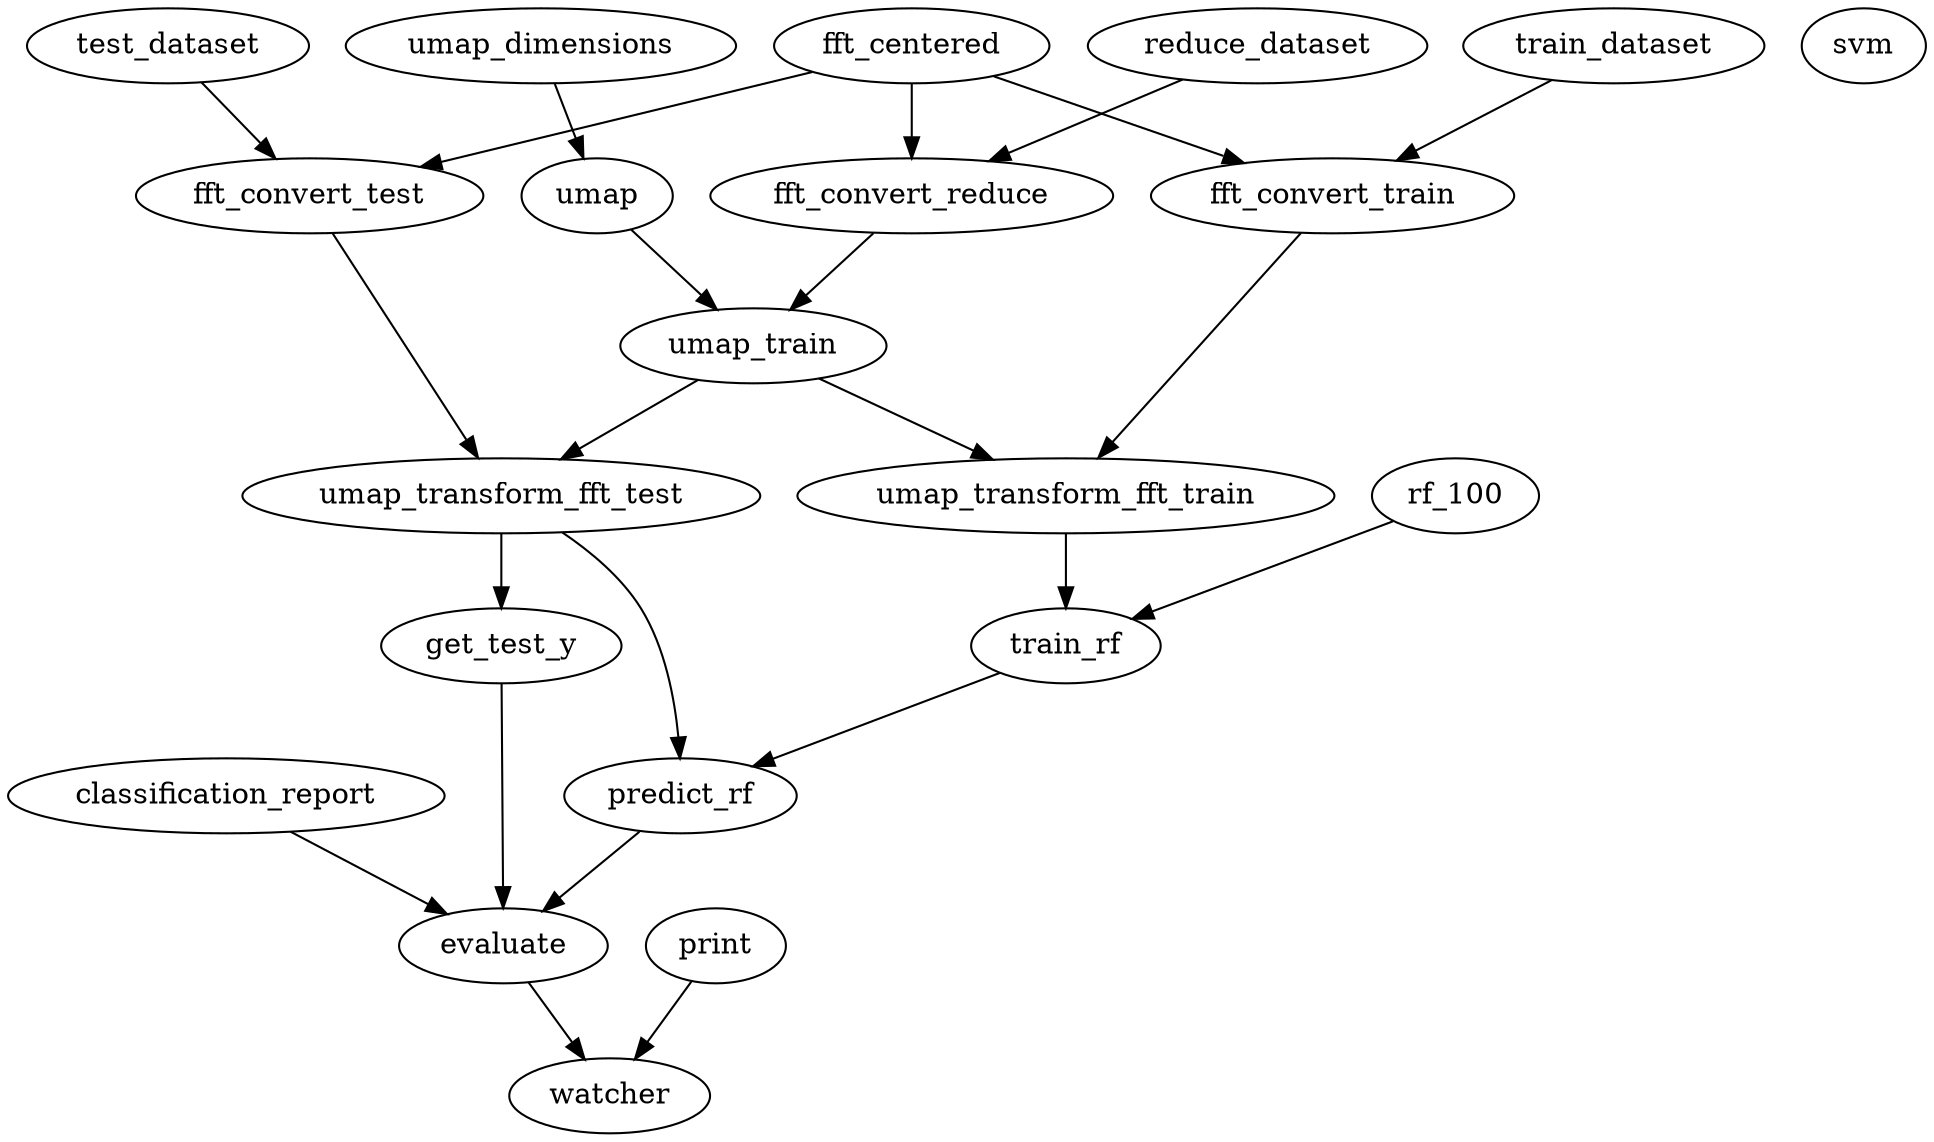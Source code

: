 strict digraph "" {
	train_dataset	[b=1,
		s="^"];
	train_dataset -> fft_convert_train;
	test_dataset	[b=1,
		s="^"];
	test_dataset -> fft_convert_test;
	reduce_dataset	[b=1,
		s="^"];
	reduce_dataset -> fft_convert_reduce;
	umap_dimensions	[b=1,
		s="^"];
	umap	[b=1,
		s="^"];
	umap_dimensions -> umap;
	fft_centered	[b=1,
		s="^"];
	fft_centered -> fft_convert_train;
	fft_centered -> fft_convert_test;
	fft_centered -> fft_convert_reduce;
	umap -> umap_train;
	rf_100	[b=1,
		s="^"];
	rf_100 -> train_rf;
	svm	[b=1,
		s="^"];
	classification_report	[b=1,
		s="^"];
	classification_report -> evaluate;
	print	[b=1,
		s="^"];
	print -> watcher;
	fft_convert_train -> umap_transform_fft_train;
	fft_convert_test -> umap_transform_fft_test;
	fft_convert_reduce -> umap_train;
	umap_train -> umap_transform_fft_train;
	umap_train -> umap_transform_fft_test;
	umap_transform_fft_train -> train_rf;
	umap_transform_fft_test -> predict_rf;
	umap_transform_fft_test -> get_test_y;
	train_rf -> predict_rf;
	predict_rf -> evaluate;
	get_test_y -> evaluate;
	evaluate -> watcher;
}
